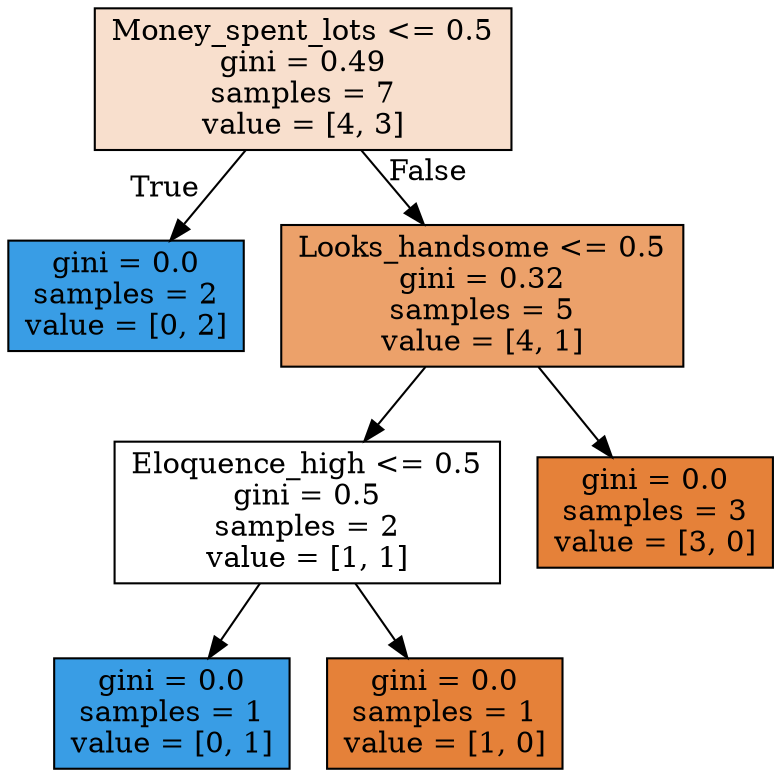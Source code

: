 digraph Tree {
node [shape=box, style="filled", color="black"] ;
0 [label="Money_spent_lots <= 0.5\ngini = 0.49\nsamples = 7\nvalue = [4, 3]", fillcolor="#e5813940"] ;
1 [label="gini = 0.0\nsamples = 2\nvalue = [0, 2]", fillcolor="#399de5ff"] ;
0 -> 1 [labeldistance=2.5, labelangle=45, headlabel="True"] ;
2 [label="Looks_handsome <= 0.5\ngini = 0.32\nsamples = 5\nvalue = [4, 1]", fillcolor="#e58139bf"] ;
0 -> 2 [labeldistance=2.5, labelangle=-45, headlabel="False"] ;
3 [label="Eloquence_high <= 0.5\ngini = 0.5\nsamples = 2\nvalue = [1, 1]", fillcolor="#e5813900"] ;
2 -> 3 ;
4 [label="gini = 0.0\nsamples = 1\nvalue = [0, 1]", fillcolor="#399de5ff"] ;
3 -> 4 ;
5 [label="gini = 0.0\nsamples = 1\nvalue = [1, 0]", fillcolor="#e58139ff"] ;
3 -> 5 ;
6 [label="gini = 0.0\nsamples = 3\nvalue = [3, 0]", fillcolor="#e58139ff"] ;
2 -> 6 ;
}